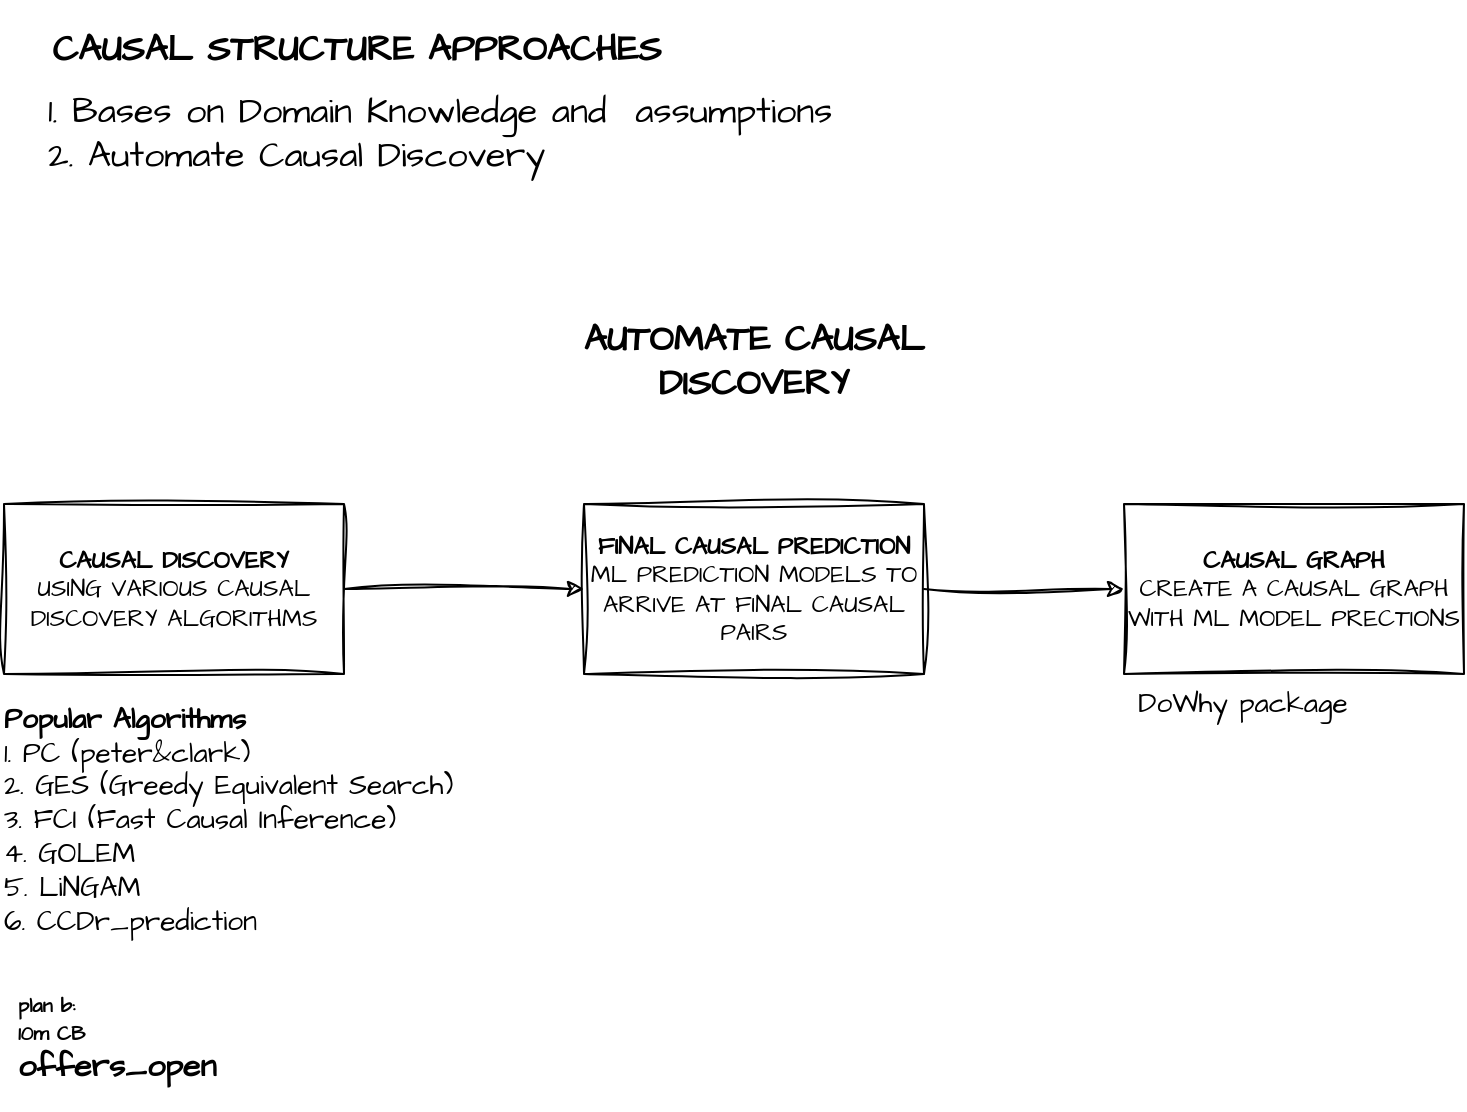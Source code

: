 <mxfile version="24.1.0" type="github">
  <diagram name="Automated causal Discovery" id="5Go9I9DPSzLwvw1j1CnJ">
    <mxGraphModel dx="1155" dy="493" grid="0" gridSize="10" guides="1" tooltips="1" connect="1" arrows="1" fold="1" page="1" pageScale="1" pageWidth="850" pageHeight="1100" math="0" shadow="0">
      <root>
        <mxCell id="0" />
        <mxCell id="1" parent="0" />
        <mxCell id="6a0v0f4kpN7T9GLiEfnI-6" style="edgeStyle=orthogonalEdgeStyle;rounded=0;sketch=1;hachureGap=4;jiggle=2;curveFitting=1;orthogonalLoop=1;jettySize=auto;html=1;exitX=1;exitY=0.5;exitDx=0;exitDy=0;fontFamily=Architects Daughter;fontSource=https%3A%2F%2Ffonts.googleapis.com%2Fcss%3Ffamily%3DArchitects%2BDaughter;" edge="1" parent="1" source="6a0v0f4kpN7T9GLiEfnI-1" target="6a0v0f4kpN7T9GLiEfnI-4">
          <mxGeometry relative="1" as="geometry" />
        </mxCell>
        <mxCell id="6a0v0f4kpN7T9GLiEfnI-1" value="&lt;b&gt;CAUSAL DISCOVERY&lt;/b&gt;&lt;div&gt;USING VARIOUS CAUSAL DISCOVERY ALGORITHMS&lt;/div&gt;" style="rounded=0;whiteSpace=wrap;html=1;sketch=1;hachureGap=4;jiggle=2;curveFitting=1;fontFamily=Architects Daughter;fontSource=https%3A%2F%2Ffonts.googleapis.com%2Fcss%3Ffamily%3DArchitects%2BDaughter;" vertex="1" parent="1">
          <mxGeometry x="30" y="265" width="170" height="85" as="geometry" />
        </mxCell>
        <mxCell id="6a0v0f4kpN7T9GLiEfnI-2" value="&lt;b&gt;&lt;font style=&quot;font-size: 18px;&quot;&gt;AUTOMATE CAUSAL DISCOVERY&lt;/font&gt;&lt;/b&gt;" style="text;html=1;align=center;verticalAlign=middle;whiteSpace=wrap;rounded=0;fontFamily=Architects Daughter;fontSource=https%3A%2F%2Ffonts.googleapis.com%2Fcss%3Ffamily%3DArchitects%2BDaughter;" vertex="1" parent="1">
          <mxGeometry x="310" y="175" width="190" height="35" as="geometry" />
        </mxCell>
        <mxCell id="6a0v0f4kpN7T9GLiEfnI-7" style="edgeStyle=orthogonalEdgeStyle;rounded=0;sketch=1;hachureGap=4;jiggle=2;curveFitting=1;orthogonalLoop=1;jettySize=auto;html=1;exitX=1;exitY=0.5;exitDx=0;exitDy=0;entryX=0;entryY=0.5;entryDx=0;entryDy=0;fontFamily=Architects Daughter;fontSource=https%3A%2F%2Ffonts.googleapis.com%2Fcss%3Ffamily%3DArchitects%2BDaughter;" edge="1" parent="1" source="6a0v0f4kpN7T9GLiEfnI-4" target="6a0v0f4kpN7T9GLiEfnI-5">
          <mxGeometry relative="1" as="geometry" />
        </mxCell>
        <mxCell id="6a0v0f4kpN7T9GLiEfnI-4" value="&lt;b&gt;FINAL CAUSAL PREDICTION&lt;/b&gt;&lt;div&gt;ML PREDICTION MODELS TO ARRIVE AT FINAL CAUSAL PAIRS&lt;/div&gt;" style="rounded=0;whiteSpace=wrap;html=1;sketch=1;hachureGap=4;jiggle=2;curveFitting=1;fontFamily=Architects Daughter;fontSource=https%3A%2F%2Ffonts.googleapis.com%2Fcss%3Ffamily%3DArchitects%2BDaughter;" vertex="1" parent="1">
          <mxGeometry x="320" y="265" width="170" height="85" as="geometry" />
        </mxCell>
        <mxCell id="6a0v0f4kpN7T9GLiEfnI-5" value="&lt;b&gt;CAUSAL GRAPH&lt;/b&gt;&lt;div&gt;CREATE A CAUSAL GRAPH WITH ML MODEL PRECTIONS&lt;/div&gt;" style="rounded=0;whiteSpace=wrap;html=1;sketch=1;hachureGap=4;jiggle=2;curveFitting=1;fontFamily=Architects Daughter;fontSource=https%3A%2F%2Ffonts.googleapis.com%2Fcss%3Ffamily%3DArchitects%2BDaughter;" vertex="1" parent="1">
          <mxGeometry x="590" y="265" width="170" height="85" as="geometry" />
        </mxCell>
        <mxCell id="6a0v0f4kpN7T9GLiEfnI-9" value="&lt;span style=&quot;font-size: 18px;&quot;&gt;&lt;b&gt;CAUSAL STRUCTURE APPROACHES&lt;/b&gt;&lt;/span&gt;" style="text;html=1;align=center;verticalAlign=middle;whiteSpace=wrap;rounded=0;fontFamily=Architects Daughter;fontSource=https%3A%2F%2Ffonts.googleapis.com%2Fcss%3Ffamily%3DArchitects%2BDaughter;" vertex="1" parent="1">
          <mxGeometry x="35" y="19" width="343" height="35" as="geometry" />
        </mxCell>
        <mxCell id="6a0v0f4kpN7T9GLiEfnI-11" value="&lt;span style=&quot;font-size: 18px;&quot;&gt;1. Bases on Domain Knowledge and&amp;nbsp; assumptions&lt;/span&gt;&lt;div&gt;&lt;span style=&quot;font-size: 18px;&quot;&gt;2. Automate Causal Discovery&lt;/span&gt;&lt;/div&gt;" style="text;html=1;align=left;verticalAlign=middle;whiteSpace=wrap;rounded=0;fontFamily=Architects Daughter;fontSource=https%3A%2F%2Ffonts.googleapis.com%2Fcss%3Ffamily%3DArchitects%2BDaughter;" vertex="1" parent="1">
          <mxGeometry x="50" y="13" width="489" height="132" as="geometry" />
        </mxCell>
        <mxCell id="6a0v0f4kpN7T9GLiEfnI-13" value="&lt;div&gt;&lt;font style=&quot;font-size: 14px;&quot;&gt;&lt;b&gt;&lt;font style=&quot;&quot;&gt;Popular &lt;/font&gt;&lt;font style=&quot;&quot;&gt;Algorithms&lt;/font&gt;&lt;/b&gt;&lt;/font&gt;&lt;/div&gt;&lt;div&gt;&lt;font style=&quot;font-size: 14px;&quot;&gt;1. PC (peter&amp;amp;clark)&lt;/font&gt;&lt;/div&gt;&lt;div&gt;&lt;font style=&quot;font-size: 14px;&quot;&gt;2. GES (Greedy Equivalent Search)&lt;/font&gt;&lt;/div&gt;&lt;div&gt;&lt;font style=&quot;font-size: 14px;&quot;&gt;3. FCI (Fast Causal Inference)&lt;/font&gt;&lt;/div&gt;&lt;div&gt;&lt;font style=&quot;font-size: 14px;&quot;&gt;4. GOLEM&lt;/font&gt;&lt;/div&gt;&lt;div&gt;&lt;font style=&quot;font-size: 14px;&quot;&gt;5. LiNGAM&lt;/font&gt;&lt;/div&gt;&lt;div&gt;&lt;font style=&quot;font-size: 14px;&quot;&gt;6. CCDr_prediction&lt;/font&gt;&lt;/div&gt;" style="text;html=1;align=left;verticalAlign=middle;whiteSpace=wrap;rounded=0;fontFamily=Architects Daughter;fontSource=https%3A%2F%2Ffonts.googleapis.com%2Fcss%3Ffamily%3DArchitects%2BDaughter;" vertex="1" parent="1">
          <mxGeometry x="28" y="374" width="233" height="98" as="geometry" />
        </mxCell>
        <mxCell id="6a0v0f4kpN7T9GLiEfnI-16" value="&lt;span style=&quot;font-size: 14px;&quot;&gt;DoWhy package&lt;/span&gt;" style="text;html=1;align=center;verticalAlign=middle;whiteSpace=wrap;rounded=0;fontFamily=Architects Daughter;fontSource=https%3A%2F%2Ffonts.googleapis.com%2Fcss%3Ffamily%3DArchitects%2BDaughter;" vertex="1" parent="1">
          <mxGeometry x="590" y="350" width="119" height="30" as="geometry" />
        </mxCell>
        <mxCell id="6a0v0f4kpN7T9GLiEfnI-18" value="&lt;font style=&quot;font-size: 10px;&quot;&gt;&lt;b style=&quot;&quot;&gt;plan b:&lt;br&gt;10m CB&lt;/b&gt;&lt;/font&gt;&lt;div&gt;&lt;b style=&quot;&quot;&gt;&lt;font size=&quot;3&quot;&gt;offers_open&lt;/font&gt;&lt;/b&gt;&lt;/div&gt;" style="text;html=1;align=left;verticalAlign=middle;whiteSpace=wrap;rounded=0;fontFamily=Architects Daughter;fontSource=https%3A%2F%2Ffonts.googleapis.com%2Fcss%3Ffamily%3DArchitects%2BDaughter;" vertex="1" parent="1">
          <mxGeometry x="35" y="496" width="190" height="72" as="geometry" />
        </mxCell>
      </root>
    </mxGraphModel>
  </diagram>
</mxfile>
